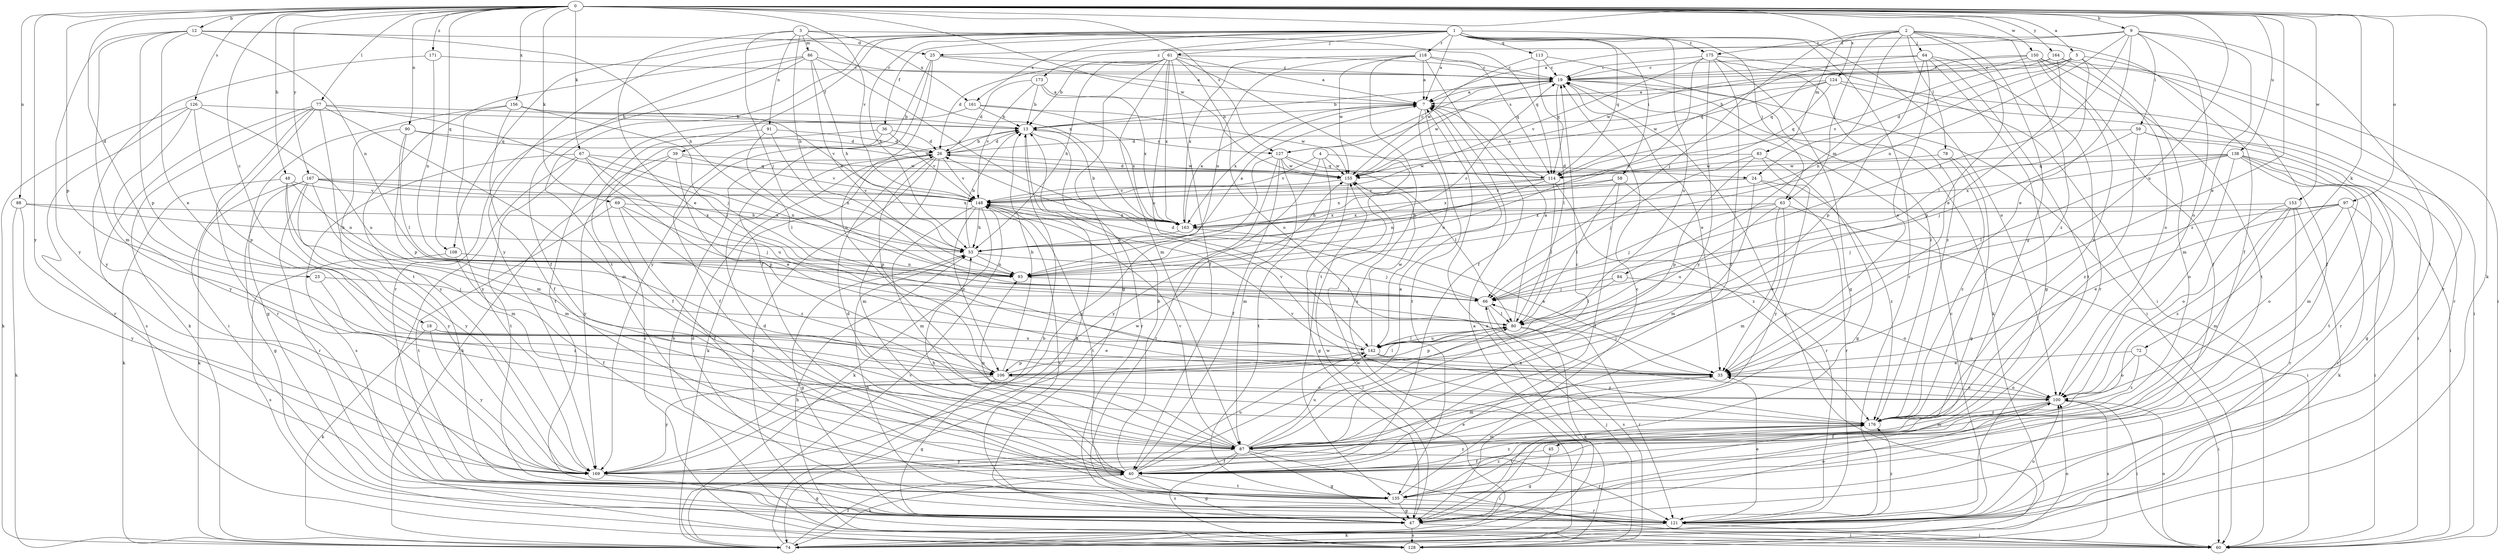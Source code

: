 strict digraph  {
0;
1;
2;
3;
4;
5;
7;
9;
12;
13;
18;
19;
23;
24;
25;
26;
33;
36;
39;
40;
45;
47;
48;
53;
58;
59;
60;
61;
63;
64;
66;
67;
69;
72;
74;
77;
78;
80;
83;
84;
86;
87;
88;
90;
91;
93;
97;
100;
106;
108;
113;
114;
118;
121;
124;
126;
127;
128;
135;
138;
142;
148;
150;
153;
155;
156;
161;
163;
164;
167;
169;
171;
173;
175;
176;
0 -> 5  [label=a];
0 -> 9  [label=b];
0 -> 12  [label=b];
0 -> 18  [label=c];
0 -> 23  [label=d];
0 -> 33  [label=e];
0 -> 48  [label=h];
0 -> 67  [label=k];
0 -> 69  [label=k];
0 -> 72  [label=k];
0 -> 74  [label=k];
0 -> 77  [label=l];
0 -> 88  [label=n];
0 -> 90  [label=n];
0 -> 97  [label=o];
0 -> 106  [label=p];
0 -> 108  [label=q];
0 -> 124  [label=s];
0 -> 126  [label=s];
0 -> 127  [label=s];
0 -> 138  [label=u];
0 -> 142  [label=u];
0 -> 148  [label=v];
0 -> 150  [label=w];
0 -> 153  [label=w];
0 -> 155  [label=w];
0 -> 156  [label=x];
0 -> 164  [label=y];
0 -> 167  [label=y];
0 -> 169  [label=y];
0 -> 171  [label=z];
1 -> 7  [label=a];
1 -> 36  [label=f];
1 -> 39  [label=f];
1 -> 53  [label=h];
1 -> 58  [label=i];
1 -> 61  [label=j];
1 -> 63  [label=j];
1 -> 100  [label=o];
1 -> 108  [label=q];
1 -> 113  [label=q];
1 -> 114  [label=q];
1 -> 118  [label=r];
1 -> 121  [label=r];
1 -> 135  [label=t];
1 -> 142  [label=u];
1 -> 161  [label=x];
1 -> 169  [label=y];
1 -> 173  [label=z];
1 -> 175  [label=z];
2 -> 33  [label=e];
2 -> 40  [label=f];
2 -> 45  [label=g];
2 -> 63  [label=j];
2 -> 64  [label=j];
2 -> 66  [label=j];
2 -> 78  [label=l];
2 -> 83  [label=m];
2 -> 84  [label=m];
2 -> 175  [label=z];
2 -> 176  [label=z];
3 -> 33  [label=e];
3 -> 53  [label=h];
3 -> 66  [label=j];
3 -> 86  [label=m];
3 -> 91  [label=n];
3 -> 114  [label=q];
3 -> 161  [label=x];
3 -> 163  [label=x];
4 -> 24  [label=d];
4 -> 135  [label=t];
4 -> 148  [label=v];
4 -> 155  [label=w];
4 -> 169  [label=y];
5 -> 19  [label=c];
5 -> 24  [label=d];
5 -> 40  [label=f];
5 -> 80  [label=l];
5 -> 87  [label=m];
5 -> 93  [label=n];
5 -> 127  [label=s];
7 -> 13  [label=b];
7 -> 135  [label=t];
7 -> 142  [label=u];
7 -> 163  [label=x];
9 -> 7  [label=a];
9 -> 25  [label=d];
9 -> 33  [label=e];
9 -> 59  [label=i];
9 -> 66  [label=j];
9 -> 93  [label=n];
9 -> 100  [label=o];
9 -> 135  [label=t];
9 -> 176  [label=z];
12 -> 25  [label=d];
12 -> 33  [label=e];
12 -> 53  [label=h];
12 -> 87  [label=m];
12 -> 93  [label=n];
12 -> 106  [label=p];
12 -> 169  [label=y];
13 -> 26  [label=d];
13 -> 74  [label=k];
13 -> 121  [label=r];
13 -> 127  [label=s];
18 -> 33  [label=e];
18 -> 74  [label=k];
18 -> 142  [label=u];
18 -> 169  [label=y];
19 -> 7  [label=a];
19 -> 13  [label=b];
19 -> 33  [label=e];
19 -> 60  [label=i];
19 -> 74  [label=k];
19 -> 80  [label=l];
19 -> 155  [label=w];
23 -> 66  [label=j];
23 -> 176  [label=z];
24 -> 87  [label=m];
24 -> 121  [label=r];
24 -> 148  [label=v];
24 -> 163  [label=x];
24 -> 176  [label=z];
25 -> 7  [label=a];
25 -> 19  [label=c];
25 -> 40  [label=f];
25 -> 100  [label=o];
25 -> 169  [label=y];
26 -> 13  [label=b];
26 -> 60  [label=i];
26 -> 74  [label=k];
26 -> 87  [label=m];
26 -> 106  [label=p];
26 -> 148  [label=v];
26 -> 155  [label=w];
33 -> 66  [label=j];
33 -> 87  [label=m];
33 -> 100  [label=o];
36 -> 26  [label=d];
36 -> 40  [label=f];
36 -> 128  [label=s];
36 -> 148  [label=v];
39 -> 74  [label=k];
39 -> 106  [label=p];
39 -> 148  [label=v];
39 -> 155  [label=w];
39 -> 169  [label=y];
40 -> 7  [label=a];
40 -> 13  [label=b];
40 -> 26  [label=d];
40 -> 47  [label=g];
40 -> 53  [label=h];
40 -> 74  [label=k];
40 -> 135  [label=t];
40 -> 142  [label=u];
40 -> 176  [label=z];
45 -> 40  [label=f];
45 -> 47  [label=g];
47 -> 60  [label=i];
47 -> 100  [label=o];
47 -> 128  [label=s];
47 -> 155  [label=w];
48 -> 74  [label=k];
48 -> 87  [label=m];
48 -> 93  [label=n];
48 -> 148  [label=v];
48 -> 169  [label=y];
53 -> 7  [label=a];
53 -> 13  [label=b];
53 -> 47  [label=g];
53 -> 66  [label=j];
53 -> 93  [label=n];
58 -> 40  [label=f];
58 -> 53  [label=h];
58 -> 80  [label=l];
58 -> 121  [label=r];
58 -> 148  [label=v];
59 -> 26  [label=d];
59 -> 60  [label=i];
59 -> 66  [label=j];
59 -> 121  [label=r];
59 -> 176  [label=z];
60 -> 53  [label=h];
60 -> 100  [label=o];
61 -> 7  [label=a];
61 -> 13  [label=b];
61 -> 19  [label=c];
61 -> 26  [label=d];
61 -> 40  [label=f];
61 -> 47  [label=g];
61 -> 53  [label=h];
61 -> 87  [label=m];
61 -> 100  [label=o];
61 -> 135  [label=t];
61 -> 142  [label=u];
61 -> 163  [label=x];
63 -> 33  [label=e];
63 -> 60  [label=i];
63 -> 66  [label=j];
63 -> 87  [label=m];
63 -> 142  [label=u];
63 -> 163  [label=x];
64 -> 19  [label=c];
64 -> 33  [label=e];
64 -> 47  [label=g];
64 -> 106  [label=p];
64 -> 114  [label=q];
64 -> 121  [label=r];
64 -> 135  [label=t];
66 -> 26  [label=d];
66 -> 80  [label=l];
66 -> 128  [label=s];
67 -> 33  [label=e];
67 -> 93  [label=n];
67 -> 114  [label=q];
67 -> 121  [label=r];
67 -> 128  [label=s];
67 -> 135  [label=t];
67 -> 142  [label=u];
69 -> 40  [label=f];
69 -> 66  [label=j];
69 -> 135  [label=t];
69 -> 163  [label=x];
69 -> 176  [label=z];
72 -> 33  [label=e];
72 -> 60  [label=i];
72 -> 100  [label=o];
72 -> 176  [label=z];
74 -> 7  [label=a];
74 -> 13  [label=b];
74 -> 19  [label=c];
74 -> 40  [label=f];
74 -> 100  [label=o];
74 -> 148  [label=v];
74 -> 155  [label=w];
77 -> 13  [label=b];
77 -> 60  [label=i];
77 -> 74  [label=k];
77 -> 80  [label=l];
77 -> 87  [label=m];
77 -> 121  [label=r];
77 -> 128  [label=s];
77 -> 169  [label=y];
78 -> 47  [label=g];
78 -> 155  [label=w];
78 -> 176  [label=z];
80 -> 7  [label=a];
80 -> 74  [label=k];
80 -> 106  [label=p];
80 -> 121  [label=r];
80 -> 142  [label=u];
83 -> 47  [label=g];
83 -> 66  [label=j];
83 -> 106  [label=p];
83 -> 155  [label=w];
83 -> 169  [label=y];
84 -> 66  [label=j];
84 -> 80  [label=l];
84 -> 100  [label=o];
86 -> 19  [label=c];
86 -> 40  [label=f];
86 -> 53  [label=h];
86 -> 93  [label=n];
86 -> 121  [label=r];
86 -> 135  [label=t];
86 -> 163  [label=x];
87 -> 19  [label=c];
87 -> 40  [label=f];
87 -> 47  [label=g];
87 -> 60  [label=i];
87 -> 80  [label=l];
87 -> 93  [label=n];
87 -> 121  [label=r];
87 -> 128  [label=s];
87 -> 142  [label=u];
87 -> 148  [label=v];
87 -> 169  [label=y];
88 -> 53  [label=h];
88 -> 74  [label=k];
88 -> 163  [label=x];
88 -> 169  [label=y];
90 -> 26  [label=d];
90 -> 80  [label=l];
90 -> 87  [label=m];
90 -> 106  [label=p];
90 -> 155  [label=w];
91 -> 26  [label=d];
91 -> 40  [label=f];
91 -> 80  [label=l];
91 -> 93  [label=n];
93 -> 19  [label=c];
93 -> 66  [label=j];
97 -> 33  [label=e];
97 -> 60  [label=i];
97 -> 66  [label=j];
97 -> 100  [label=o];
97 -> 121  [label=r];
97 -> 163  [label=x];
100 -> 33  [label=e];
100 -> 40  [label=f];
100 -> 60  [label=i];
100 -> 87  [label=m];
100 -> 128  [label=s];
100 -> 176  [label=z];
106 -> 13  [label=b];
106 -> 47  [label=g];
106 -> 80  [label=l];
106 -> 100  [label=o];
106 -> 169  [label=y];
108 -> 40  [label=f];
108 -> 93  [label=n];
108 -> 128  [label=s];
113 -> 19  [label=c];
113 -> 114  [label=q];
113 -> 155  [label=w];
113 -> 176  [label=z];
114 -> 7  [label=a];
114 -> 53  [label=h];
114 -> 80  [label=l];
114 -> 93  [label=n];
114 -> 163  [label=x];
114 -> 176  [label=z];
118 -> 7  [label=a];
118 -> 19  [label=c];
118 -> 40  [label=f];
118 -> 93  [label=n];
118 -> 114  [label=q];
118 -> 128  [label=s];
118 -> 155  [label=w];
118 -> 163  [label=x];
121 -> 26  [label=d];
121 -> 33  [label=e];
121 -> 53  [label=h];
121 -> 60  [label=i];
121 -> 74  [label=k];
121 -> 100  [label=o];
121 -> 148  [label=v];
121 -> 176  [label=z];
124 -> 7  [label=a];
124 -> 13  [label=b];
124 -> 60  [label=i];
124 -> 114  [label=q];
124 -> 121  [label=r];
124 -> 155  [label=w];
126 -> 13  [label=b];
126 -> 74  [label=k];
126 -> 106  [label=p];
126 -> 121  [label=r];
126 -> 142  [label=u];
126 -> 169  [label=y];
127 -> 19  [label=c];
127 -> 40  [label=f];
127 -> 80  [label=l];
127 -> 87  [label=m];
127 -> 114  [label=q];
127 -> 121  [label=r];
127 -> 155  [label=w];
127 -> 169  [label=y];
128 -> 7  [label=a];
128 -> 13  [label=b];
128 -> 19  [label=c];
128 -> 66  [label=j];
135 -> 19  [label=c];
135 -> 26  [label=d];
135 -> 47  [label=g];
135 -> 121  [label=r];
135 -> 176  [label=z];
138 -> 47  [label=g];
138 -> 60  [label=i];
138 -> 80  [label=l];
138 -> 87  [label=m];
138 -> 100  [label=o];
138 -> 114  [label=q];
138 -> 135  [label=t];
138 -> 155  [label=w];
138 -> 163  [label=x];
142 -> 33  [label=e];
142 -> 80  [label=l];
142 -> 106  [label=p];
142 -> 148  [label=v];
142 -> 155  [label=w];
142 -> 176  [label=z];
148 -> 53  [label=h];
148 -> 74  [label=k];
148 -> 87  [label=m];
148 -> 106  [label=p];
148 -> 135  [label=t];
148 -> 163  [label=x];
150 -> 19  [label=c];
150 -> 40  [label=f];
150 -> 114  [label=q];
150 -> 121  [label=r];
150 -> 135  [label=t];
150 -> 155  [label=w];
150 -> 176  [label=z];
153 -> 74  [label=k];
153 -> 87  [label=m];
153 -> 100  [label=o];
153 -> 121  [label=r];
153 -> 163  [label=x];
153 -> 176  [label=z];
155 -> 26  [label=d];
155 -> 47  [label=g];
155 -> 148  [label=v];
156 -> 13  [label=b];
156 -> 40  [label=f];
156 -> 47  [label=g];
156 -> 66  [label=j];
156 -> 148  [label=v];
156 -> 169  [label=y];
161 -> 13  [label=b];
161 -> 135  [label=t];
161 -> 155  [label=w];
161 -> 163  [label=x];
163 -> 7  [label=a];
163 -> 13  [label=b];
163 -> 33  [label=e];
163 -> 53  [label=h];
164 -> 19  [label=c];
164 -> 60  [label=i];
164 -> 100  [label=o];
164 -> 106  [label=p];
164 -> 148  [label=v];
167 -> 47  [label=g];
167 -> 53  [label=h];
167 -> 74  [label=k];
167 -> 87  [label=m];
167 -> 121  [label=r];
167 -> 148  [label=v];
167 -> 163  [label=x];
167 -> 169  [label=y];
169 -> 33  [label=e];
169 -> 47  [label=g];
169 -> 155  [label=w];
169 -> 176  [label=z];
171 -> 19  [label=c];
171 -> 93  [label=n];
171 -> 169  [label=y];
173 -> 7  [label=a];
173 -> 13  [label=b];
173 -> 26  [label=d];
173 -> 148  [label=v];
173 -> 163  [label=x];
175 -> 19  [label=c];
175 -> 40  [label=f];
175 -> 47  [label=g];
175 -> 60  [label=i];
175 -> 93  [label=n];
175 -> 148  [label=v];
175 -> 169  [label=y];
175 -> 176  [label=z];
176 -> 87  [label=m];
176 -> 135  [label=t];
176 -> 148  [label=v];
}
